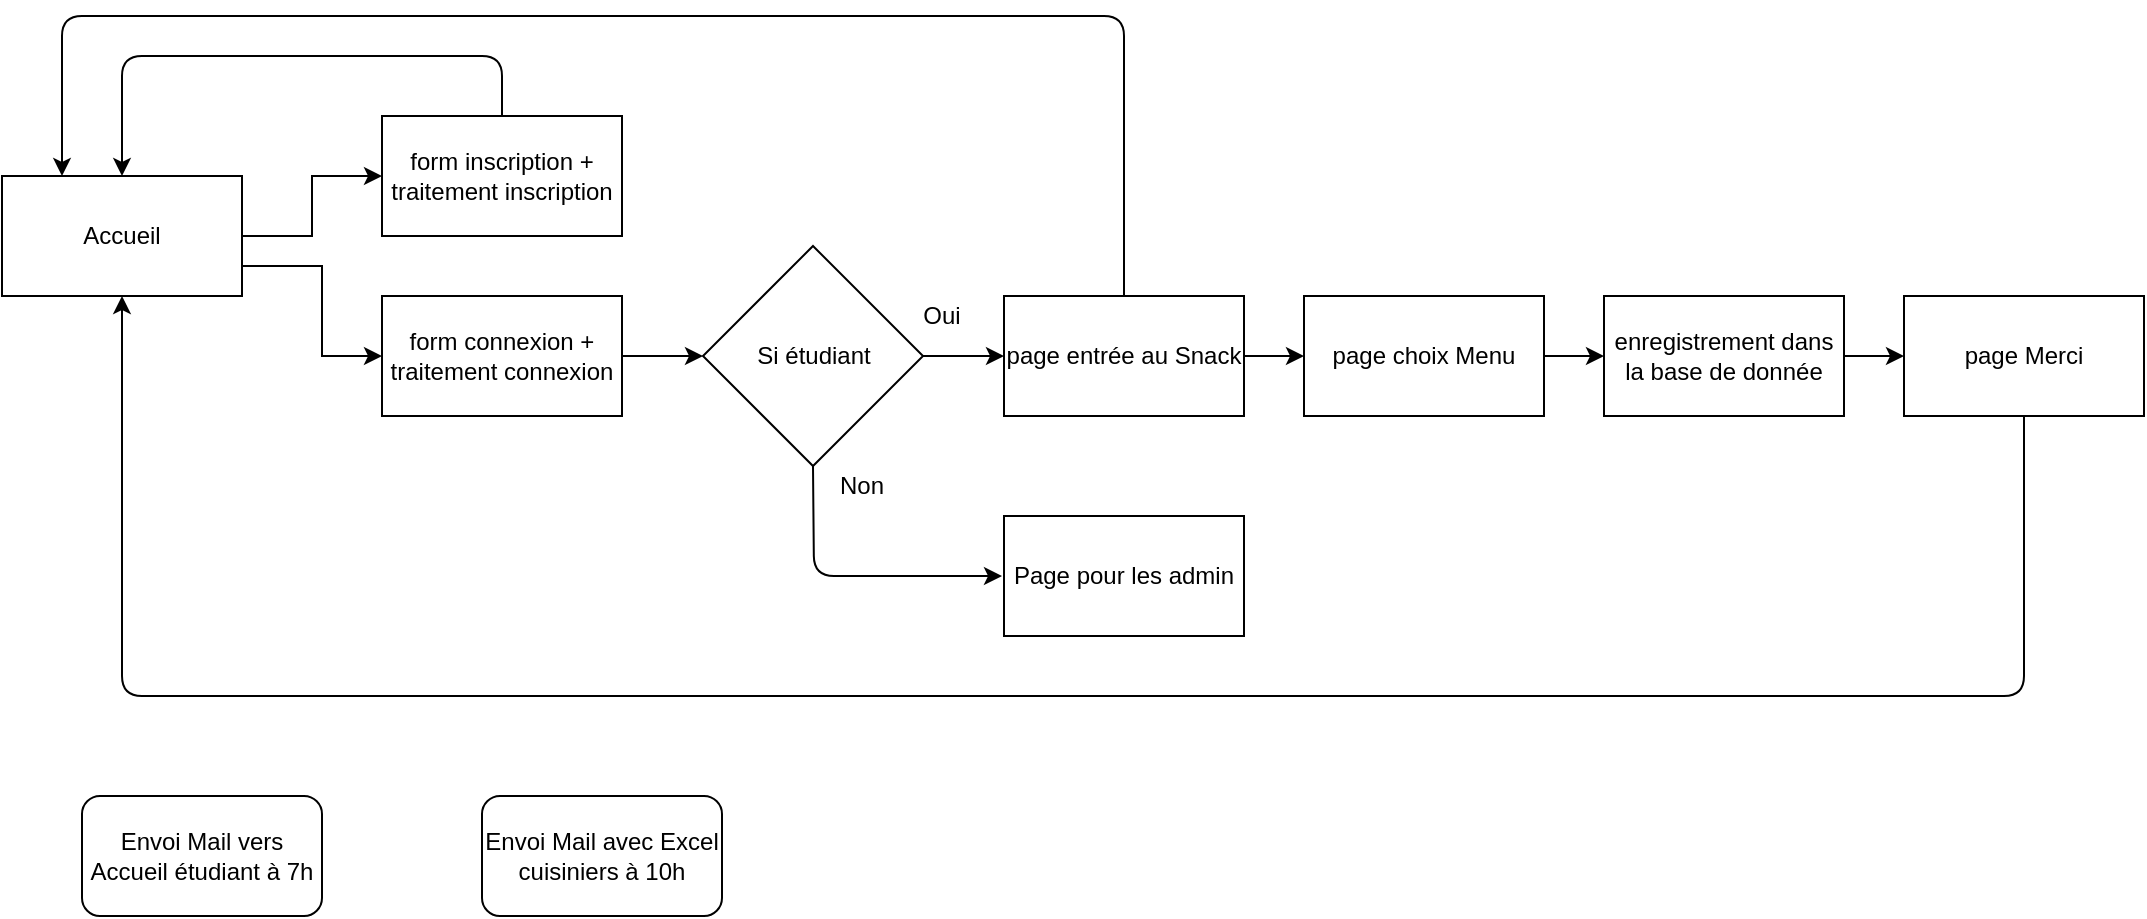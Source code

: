 <mxfile version="12.3.8" type="device" pages="1"><diagram id="w7zcRElj-amtdmuiyueD" name="Page-1"><mxGraphModel dx="1117" dy="617" grid="1" gridSize="10" guides="1" tooltips="1" connect="1" arrows="1" fold="1" page="1" pageScale="1" pageWidth="827" pageHeight="1169" math="0" shadow="0"><root><mxCell id="0"/><mxCell id="1" parent="0"/><mxCell id="98yWZEVweA41EFwXFQMK-3" value="" style="edgeStyle=orthogonalEdgeStyle;rounded=0;orthogonalLoop=1;jettySize=auto;html=1;entryX=0;entryY=0.5;entryDx=0;entryDy=0;exitX=1;exitY=0.75;exitDx=0;exitDy=0;" edge="1" parent="1" source="98yWZEVweA41EFwXFQMK-1" target="98yWZEVweA41EFwXFQMK-2"><mxGeometry relative="1" as="geometry"><Array as="points"><mxPoint x="200" y="165"/><mxPoint x="200" y="210"/></Array></mxGeometry></mxCell><mxCell id="98yWZEVweA41EFwXFQMK-5" value="" style="edgeStyle=orthogonalEdgeStyle;rounded=0;orthogonalLoop=1;jettySize=auto;html=1;" edge="1" parent="1" source="98yWZEVweA41EFwXFQMK-1" target="98yWZEVweA41EFwXFQMK-4"><mxGeometry relative="1" as="geometry"/></mxCell><mxCell id="98yWZEVweA41EFwXFQMK-1" value="Accueil" style="rounded=0;whiteSpace=wrap;html=1;" vertex="1" parent="1"><mxGeometry x="40" y="120" width="120" height="60" as="geometry"/></mxCell><mxCell id="98yWZEVweA41EFwXFQMK-4" value="form inscription + traitement inscription" style="rounded=0;whiteSpace=wrap;html=1;" vertex="1" parent="1"><mxGeometry x="230" y="90" width="120" height="60" as="geometry"/></mxCell><mxCell id="98yWZEVweA41EFwXFQMK-28" value="" style="edgeStyle=orthogonalEdgeStyle;rounded=0;orthogonalLoop=1;jettySize=auto;html=1;" edge="1" parent="1" source="98yWZEVweA41EFwXFQMK-2" target="98yWZEVweA41EFwXFQMK-30"><mxGeometry relative="1" as="geometry"><mxPoint x="390" y="210" as="targetPoint"/></mxGeometry></mxCell><mxCell id="98yWZEVweA41EFwXFQMK-2" value="form connexion + traitement connexion" style="rounded=0;whiteSpace=wrap;html=1;" vertex="1" parent="1"><mxGeometry x="230" y="180" width="120" height="60" as="geometry"/></mxCell><mxCell id="98yWZEVweA41EFwXFQMK-14" value="" style="edgeStyle=orthogonalEdgeStyle;rounded=0;orthogonalLoop=1;jettySize=auto;html=1;" edge="1" parent="1" source="98yWZEVweA41EFwXFQMK-11" target="98yWZEVweA41EFwXFQMK-13"><mxGeometry relative="1" as="geometry"/></mxCell><mxCell id="98yWZEVweA41EFwXFQMK-11" value="page entrée au Snack" style="rounded=0;whiteSpace=wrap;html=1;" vertex="1" parent="1"><mxGeometry x="541" y="180" width="120" height="60" as="geometry"/></mxCell><mxCell id="98yWZEVweA41EFwXFQMK-16" value="" style="edgeStyle=orthogonalEdgeStyle;rounded=0;orthogonalLoop=1;jettySize=auto;html=1;" edge="1" parent="1" source="98yWZEVweA41EFwXFQMK-13" target="98yWZEVweA41EFwXFQMK-15"><mxGeometry relative="1" as="geometry"/></mxCell><mxCell id="98yWZEVweA41EFwXFQMK-13" value="page choix Menu" style="rounded=0;whiteSpace=wrap;html=1;" vertex="1" parent="1"><mxGeometry x="691" y="180" width="120" height="60" as="geometry"/></mxCell><mxCell id="98yWZEVweA41EFwXFQMK-21" value="" style="edgeStyle=orthogonalEdgeStyle;rounded=0;orthogonalLoop=1;jettySize=auto;html=1;" edge="1" parent="1" source="98yWZEVweA41EFwXFQMK-15" target="98yWZEVweA41EFwXFQMK-20"><mxGeometry relative="1" as="geometry"/></mxCell><mxCell id="98yWZEVweA41EFwXFQMK-15" value="enregistrement dans la base de donnée" style="rounded=0;whiteSpace=wrap;html=1;" vertex="1" parent="1"><mxGeometry x="841" y="180" width="120" height="60" as="geometry"/></mxCell><mxCell id="98yWZEVweA41EFwXFQMK-20" value="page Merci" style="rounded=0;whiteSpace=wrap;html=1;" vertex="1" parent="1"><mxGeometry x="991" y="180" width="120" height="60" as="geometry"/></mxCell><mxCell id="98yWZEVweA41EFwXFQMK-7" value="" style="endArrow=classic;html=1;entryX=0.5;entryY=0;entryDx=0;entryDy=0;exitX=0.5;exitY=0;exitDx=0;exitDy=0;" edge="1" parent="1" source="98yWZEVweA41EFwXFQMK-4" target="98yWZEVweA41EFwXFQMK-1"><mxGeometry width="50" height="50" relative="1" as="geometry"><mxPoint x="40" y="350" as="sourcePoint"/><mxPoint x="90" y="300" as="targetPoint"/><Array as="points"><mxPoint x="290" y="60"/><mxPoint x="100" y="60"/></Array></mxGeometry></mxCell><mxCell id="98yWZEVweA41EFwXFQMK-19" value="" style="endArrow=classic;html=1;entryX=0.25;entryY=0;entryDx=0;entryDy=0;exitX=0.5;exitY=0;exitDx=0;exitDy=0;" edge="1" parent="1" source="98yWZEVweA41EFwXFQMK-11" target="98yWZEVweA41EFwXFQMK-1"><mxGeometry width="50" height="50" relative="1" as="geometry"><mxPoint x="40" y="310" as="sourcePoint"/><mxPoint x="90" y="260" as="targetPoint"/><Array as="points"><mxPoint x="601" y="40"/><mxPoint x="70" y="40"/></Array></mxGeometry></mxCell><mxCell id="98yWZEVweA41EFwXFQMK-22" value="" style="endArrow=classic;html=1;entryX=0.5;entryY=1;entryDx=0;entryDy=0;exitX=0.5;exitY=1;exitDx=0;exitDy=0;" edge="1" parent="1" source="98yWZEVweA41EFwXFQMK-20" target="98yWZEVweA41EFwXFQMK-1"><mxGeometry width="50" height="50" relative="1" as="geometry"><mxPoint x="40" y="310" as="sourcePoint"/><mxPoint x="90" y="260" as="targetPoint"/><Array as="points"><mxPoint x="1051" y="380"/><mxPoint x="100" y="380"/></Array></mxGeometry></mxCell><mxCell id="98yWZEVweA41EFwXFQMK-24" value="Envoi Mail vers Accueil étudiant à 7h" style="rounded=1;whiteSpace=wrap;html=1;" vertex="1" parent="1"><mxGeometry x="80" y="430" width="120" height="60" as="geometry"/></mxCell><mxCell id="98yWZEVweA41EFwXFQMK-25" value="Envoi Mail avec Excel cuisiniers à 10h" style="rounded=1;whiteSpace=wrap;html=1;" vertex="1" parent="1"><mxGeometry x="280" y="430" width="120" height="60" as="geometry"/></mxCell><mxCell id="98yWZEVweA41EFwXFQMK-29" value="" style="endArrow=classic;html=1;entryX=0;entryY=0.5;entryDx=0;entryDy=0;exitX=1;exitY=0.5;exitDx=0;exitDy=0;" edge="1" parent="1" source="98yWZEVweA41EFwXFQMK-30" target="98yWZEVweA41EFwXFQMK-11"><mxGeometry width="50" height="50" relative="1" as="geometry"><mxPoint x="505.5" y="210" as="sourcePoint"/><mxPoint x="240" y="410" as="targetPoint"/></mxGeometry></mxCell><mxCell id="98yWZEVweA41EFwXFQMK-30" value="Si étudiant" style="rhombus;whiteSpace=wrap;html=1;" vertex="1" parent="1"><mxGeometry x="390.5" y="155" width="110" height="110" as="geometry"/></mxCell><mxCell id="98yWZEVweA41EFwXFQMK-33" value="" style="endArrow=classic;html=1;exitX=0.5;exitY=1;exitDx=0;exitDy=0;" edge="1" parent="1" source="98yWZEVweA41EFwXFQMK-30"><mxGeometry width="50" height="50" relative="1" as="geometry"><mxPoint x="50" y="560" as="sourcePoint"/><mxPoint x="540" y="320" as="targetPoint"/><Array as="points"><mxPoint x="446" y="320"/></Array></mxGeometry></mxCell><mxCell id="98yWZEVweA41EFwXFQMK-34" value="Page pour les admin" style="rounded=0;whiteSpace=wrap;html=1;" vertex="1" parent="1"><mxGeometry x="541" y="290" width="120" height="60" as="geometry"/></mxCell><mxCell id="98yWZEVweA41EFwXFQMK-35" value="Oui" style="text;html=1;strokeColor=none;fillColor=none;align=center;verticalAlign=middle;whiteSpace=wrap;rounded=0;" vertex="1" parent="1"><mxGeometry x="490" y="180" width="40" height="20" as="geometry"/></mxCell><mxCell id="98yWZEVweA41EFwXFQMK-36" value="Non" style="text;html=1;strokeColor=none;fillColor=none;align=center;verticalAlign=middle;whiteSpace=wrap;rounded=0;" vertex="1" parent="1"><mxGeometry x="450" y="265" width="40" height="20" as="geometry"/></mxCell></root></mxGraphModel></diagram></mxfile>